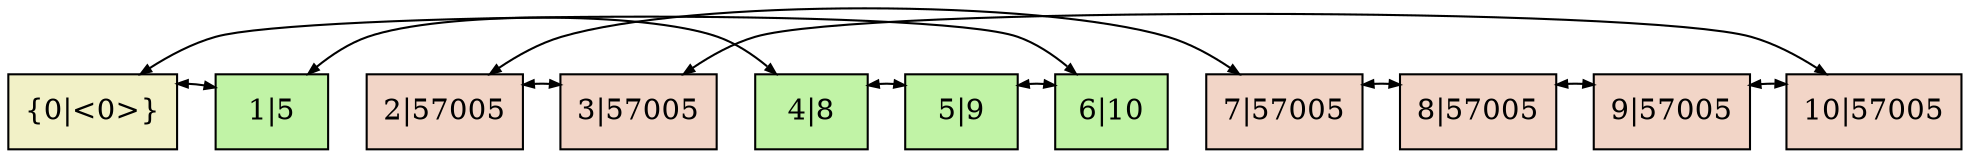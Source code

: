 digraph structs {
	subgraph {
		nodesep = 0.5;
		node [ shape = box, weight = 100 ];
		edge [ style = invis, dir=both, arrowsize = 0.5 ];

		struct0 [label="{0|<0>}", style = filled, fillcolor = "#f2f1c7"];
		struct1 [label="1|5", style = filled, fillcolor = "#c1f3a6"];
		struct2 [label="2|57005", style = filled, fillcolor = "#f2d5c7"];
		struct3 [label="3|57005", style = filled, fillcolor = "#f2d5c7"];
		struct4 [label="4|8", style = filled, fillcolor = "#c1f3a6"];
		struct5 [label="5|9", style = filled, fillcolor = "#c1f3a6"];
		struct6 [label="6|10", style = filled, fillcolor = "#c1f3a6"];
		struct7 [label="7|57005", style = filled, fillcolor = "#f2d5c7"];
		struct8 [label="8|57005", style = filled, fillcolor = "#f2d5c7"];
		struct9 [label="9|57005", style = filled, fillcolor = "#f2d5c7"];
		struct10 [label="10|57005", style = filled, fillcolor = "#f2d5c7"];


		{rank = same; struct0; struct1; struct2; struct3; struct4; struct5; struct6; struct7; struct8; struct9; struct10; }
		struct0 -> struct1 -> struct2 -> struct3 -> struct4 -> struct5 -> struct6 -> struct7 -> struct8 -> struct9 -> struct10

	}
struct0 -> struct1 [dir=both, arrowsize = 0.5]
struct1 -> struct4 [dir=both, arrowsize = 0.5]
struct4 -> struct5 [dir=both, arrowsize = 0.5]
struct5 -> struct6 [dir=both, arrowsize = 0.5]
struct6 -> struct0 [dir=both, arrowsize = 0.5]
struct3 -> struct2 [dir=both, arrowsize = 0.5]
struct2 -> struct7 [dir=both, arrowsize = 0.5]
struct7 -> struct8 [dir=both, arrowsize = 0.5]
struct8 -> struct9 [dir=both, arrowsize = 0.5]
struct9 -> struct10 [dir=both, arrowsize = 0.5]
struct10 -> struct3 [dir=both, arrowsize = 0.5]
}